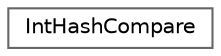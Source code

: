 digraph "类继承关系图"
{
 // LATEX_PDF_SIZE
  bgcolor="transparent";
  edge [fontname=Helvetica,fontsize=10,labelfontname=Helvetica,labelfontsize=10];
  node [fontname=Helvetica,fontsize=10,shape=box,height=0.2,width=0.4];
  rankdir="LR";
  Node0 [id="Node000000",label="IntHashCompare",height=0.2,width=0.4,color="grey40", fillcolor="white", style="filled",URL="$struct_int_hash_compare.html",tooltip="Hash comparer"];
}
